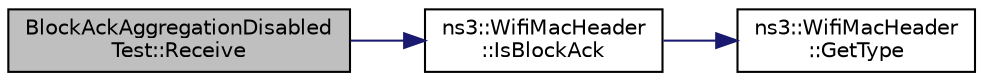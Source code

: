 digraph "BlockAckAggregationDisabledTest::Receive"
{
 // LATEX_PDF_SIZE
  edge [fontname="Helvetica",fontsize="10",labelfontname="Helvetica",labelfontsize="10"];
  node [fontname="Helvetica",fontsize="10",shape=record];
  rankdir="LR";
  Node1 [label="BlockAckAggregationDisabled\lTest::Receive",height=0.2,width=0.4,color="black", fillcolor="grey75", style="filled", fontcolor="black",tooltip="Callback invoked when PHY receives a packet."];
  Node1 -> Node2 [color="midnightblue",fontsize="10",style="solid",fontname="Helvetica"];
  Node2 [label="ns3::WifiMacHeader\l::IsBlockAck",height=0.2,width=0.4,color="black", fillcolor="white", style="filled",URL="$classns3_1_1_wifi_mac_header.html#a16f7fffa3791bb30ab760a98ec54afba",tooltip="Return true if the header is a BlockAck header."];
  Node2 -> Node3 [color="midnightblue",fontsize="10",style="solid",fontname="Helvetica"];
  Node3 [label="ns3::WifiMacHeader\l::GetType",height=0.2,width=0.4,color="black", fillcolor="white", style="filled",URL="$classns3_1_1_wifi_mac_header.html#ac602baa163798e5da4945338dd5ef9b5",tooltip="Return the type (enum WifiMacType)"];
}
